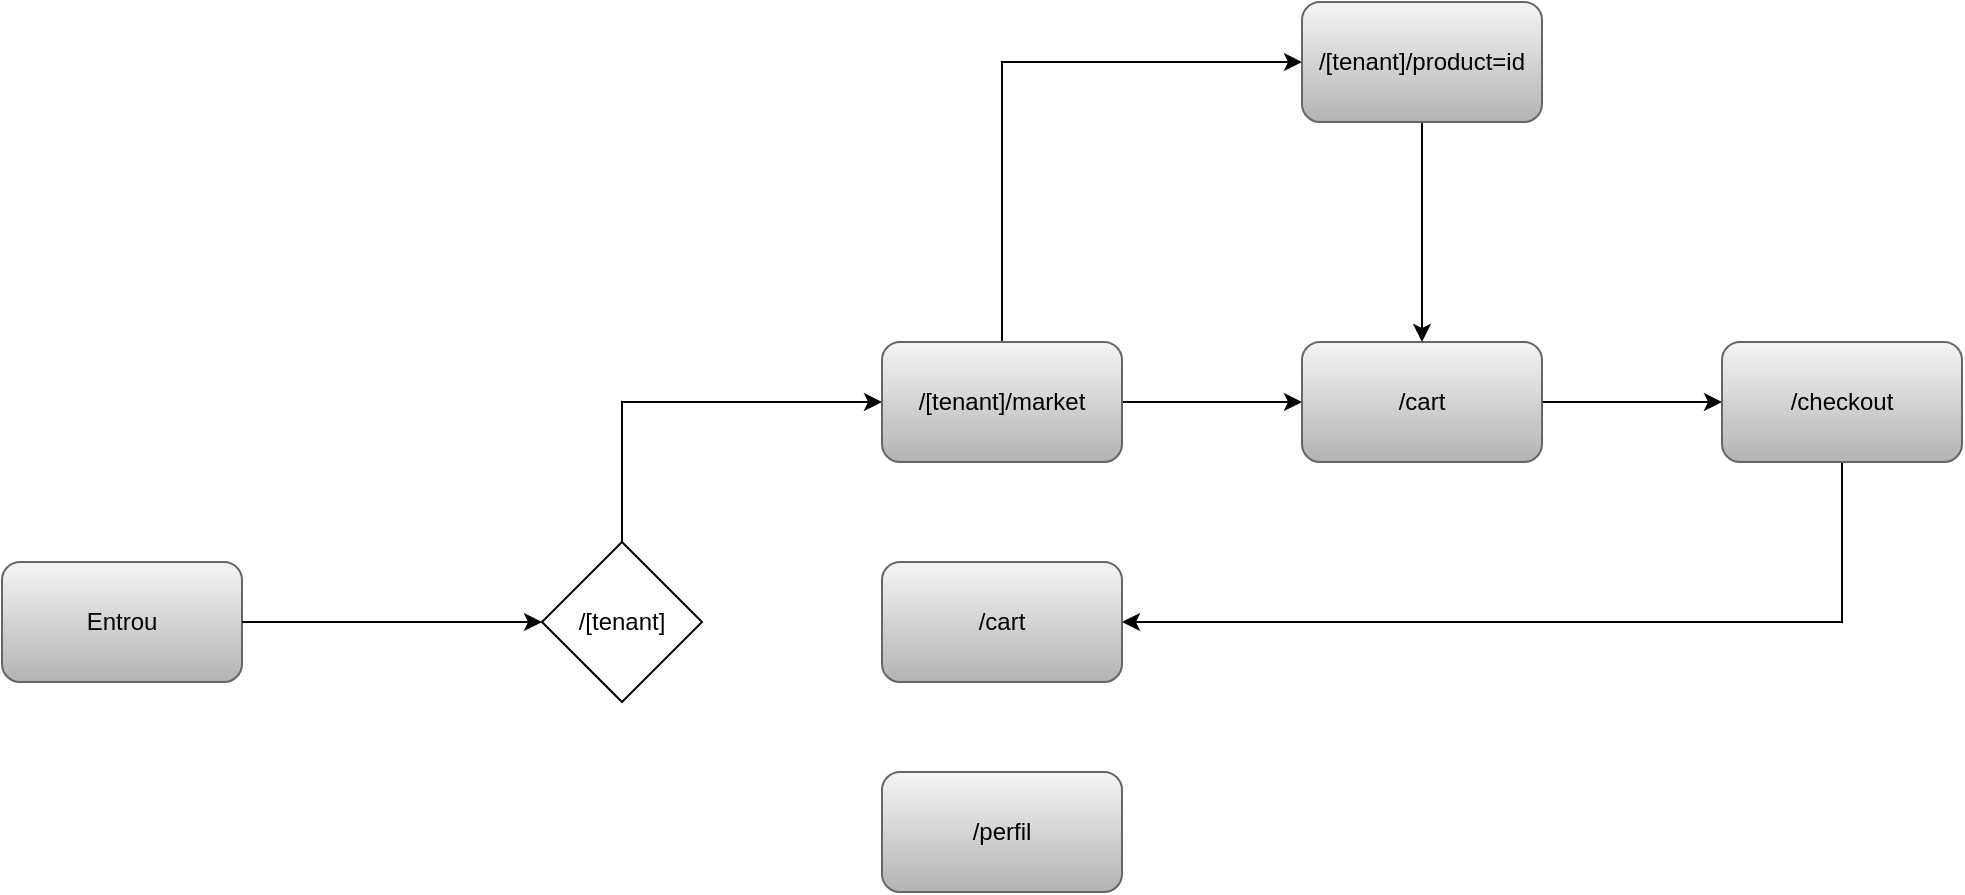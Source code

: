 <mxfile version="24.8.6">
  <diagram name="Página-1" id="3N2PMWoqHrxlGT9v2ru2">
    <mxGraphModel dx="1434" dy="780" grid="1" gridSize="10" guides="1" tooltips="1" connect="1" arrows="1" fold="1" page="1" pageScale="1" pageWidth="1654" pageHeight="1169" math="0" shadow="0">
      <root>
        <mxCell id="0" />
        <mxCell id="1" parent="0" />
        <mxCell id="OFQfx801gnrAqrKkaZJe-4" style="edgeStyle=orthogonalEdgeStyle;rounded=0;orthogonalLoop=1;jettySize=auto;html=1;" edge="1" parent="1" source="OFQfx801gnrAqrKkaZJe-13" target="OFQfx801gnrAqrKkaZJe-3">
          <mxGeometry relative="1" as="geometry">
            <Array as="points">
              <mxPoint x="750" y="400" />
            </Array>
          </mxGeometry>
        </mxCell>
        <mxCell id="OFQfx801gnrAqrKkaZJe-2" value="Entrou" style="rounded=1;whiteSpace=wrap;html=1;fillColor=#f5f5f5;gradientColor=#b3b3b3;strokeColor=#666666;" vertex="1" parent="1">
          <mxGeometry x="440" y="480" width="120" height="60" as="geometry" />
        </mxCell>
        <mxCell id="OFQfx801gnrAqrKkaZJe-10" style="edgeStyle=orthogonalEdgeStyle;rounded=0;orthogonalLoop=1;jettySize=auto;html=1;" edge="1" parent="1" source="OFQfx801gnrAqrKkaZJe-3" target="OFQfx801gnrAqrKkaZJe-8">
          <mxGeometry relative="1" as="geometry" />
        </mxCell>
        <mxCell id="OFQfx801gnrAqrKkaZJe-17" style="edgeStyle=orthogonalEdgeStyle;rounded=0;orthogonalLoop=1;jettySize=auto;html=1;entryX=0;entryY=0.5;entryDx=0;entryDy=0;" edge="1" parent="1" source="OFQfx801gnrAqrKkaZJe-3" target="OFQfx801gnrAqrKkaZJe-16">
          <mxGeometry relative="1" as="geometry">
            <Array as="points">
              <mxPoint x="940" y="230" />
            </Array>
          </mxGeometry>
        </mxCell>
        <mxCell id="OFQfx801gnrAqrKkaZJe-3" value="/[tenant]/market" style="rounded=1;whiteSpace=wrap;html=1;fillColor=#f5f5f5;gradientColor=#b3b3b3;strokeColor=#666666;" vertex="1" parent="1">
          <mxGeometry x="880" y="370" width="120" height="60" as="geometry" />
        </mxCell>
        <mxCell id="OFQfx801gnrAqrKkaZJe-7" style="edgeStyle=orthogonalEdgeStyle;rounded=0;orthogonalLoop=1;jettySize=auto;html=1;" edge="1" parent="1" source="OFQfx801gnrAqrKkaZJe-8" target="OFQfx801gnrAqrKkaZJe-9">
          <mxGeometry relative="1" as="geometry" />
        </mxCell>
        <mxCell id="OFQfx801gnrAqrKkaZJe-8" value="/cart" style="rounded=1;whiteSpace=wrap;html=1;fillColor=#f5f5f5;gradientColor=#b3b3b3;strokeColor=#666666;" vertex="1" parent="1">
          <mxGeometry x="1090" y="370" width="120" height="60" as="geometry" />
        </mxCell>
        <mxCell id="OFQfx801gnrAqrKkaZJe-15" style="edgeStyle=orthogonalEdgeStyle;rounded=0;orthogonalLoop=1;jettySize=auto;html=1;entryX=1;entryY=0.5;entryDx=0;entryDy=0;" edge="1" parent="1" source="OFQfx801gnrAqrKkaZJe-9" target="OFQfx801gnrAqrKkaZJe-11">
          <mxGeometry relative="1" as="geometry">
            <Array as="points">
              <mxPoint x="1360" y="510" />
            </Array>
          </mxGeometry>
        </mxCell>
        <mxCell id="OFQfx801gnrAqrKkaZJe-9" value="/checkout" style="rounded=1;whiteSpace=wrap;html=1;fillColor=#f5f5f5;gradientColor=#b3b3b3;strokeColor=#666666;" vertex="1" parent="1">
          <mxGeometry x="1300" y="370" width="120" height="60" as="geometry" />
        </mxCell>
        <mxCell id="OFQfx801gnrAqrKkaZJe-11" value="/cart" style="rounded=1;whiteSpace=wrap;html=1;fillColor=#f5f5f5;gradientColor=#b3b3b3;strokeColor=#666666;" vertex="1" parent="1">
          <mxGeometry x="880" y="480" width="120" height="60" as="geometry" />
        </mxCell>
        <mxCell id="OFQfx801gnrAqrKkaZJe-12" value="/perfil" style="rounded=1;whiteSpace=wrap;html=1;fillColor=#f5f5f5;gradientColor=#b3b3b3;strokeColor=#666666;" vertex="1" parent="1">
          <mxGeometry x="880" y="585" width="120" height="60" as="geometry" />
        </mxCell>
        <mxCell id="OFQfx801gnrAqrKkaZJe-14" value="" style="edgeStyle=orthogonalEdgeStyle;rounded=0;orthogonalLoop=1;jettySize=auto;html=1;" edge="1" parent="1" source="OFQfx801gnrAqrKkaZJe-2" target="OFQfx801gnrAqrKkaZJe-13">
          <mxGeometry relative="1" as="geometry">
            <mxPoint x="560" y="510" as="sourcePoint" />
            <mxPoint x="940" y="430" as="targetPoint" />
          </mxGeometry>
        </mxCell>
        <mxCell id="OFQfx801gnrAqrKkaZJe-13" value="/[tenant]" style="rhombus;whiteSpace=wrap;html=1;" vertex="1" parent="1">
          <mxGeometry x="710" y="470" width="80" height="80" as="geometry" />
        </mxCell>
        <mxCell id="OFQfx801gnrAqrKkaZJe-18" style="edgeStyle=orthogonalEdgeStyle;rounded=0;orthogonalLoop=1;jettySize=auto;html=1;entryX=0.5;entryY=0;entryDx=0;entryDy=0;" edge="1" parent="1" source="OFQfx801gnrAqrKkaZJe-16" target="OFQfx801gnrAqrKkaZJe-8">
          <mxGeometry relative="1" as="geometry" />
        </mxCell>
        <mxCell id="OFQfx801gnrAqrKkaZJe-16" value="/[tenant]/product=id" style="rounded=1;whiteSpace=wrap;html=1;fillColor=#f5f5f5;gradientColor=#b3b3b3;strokeColor=#666666;" vertex="1" parent="1">
          <mxGeometry x="1090" y="200" width="120" height="60" as="geometry" />
        </mxCell>
      </root>
    </mxGraphModel>
  </diagram>
</mxfile>
